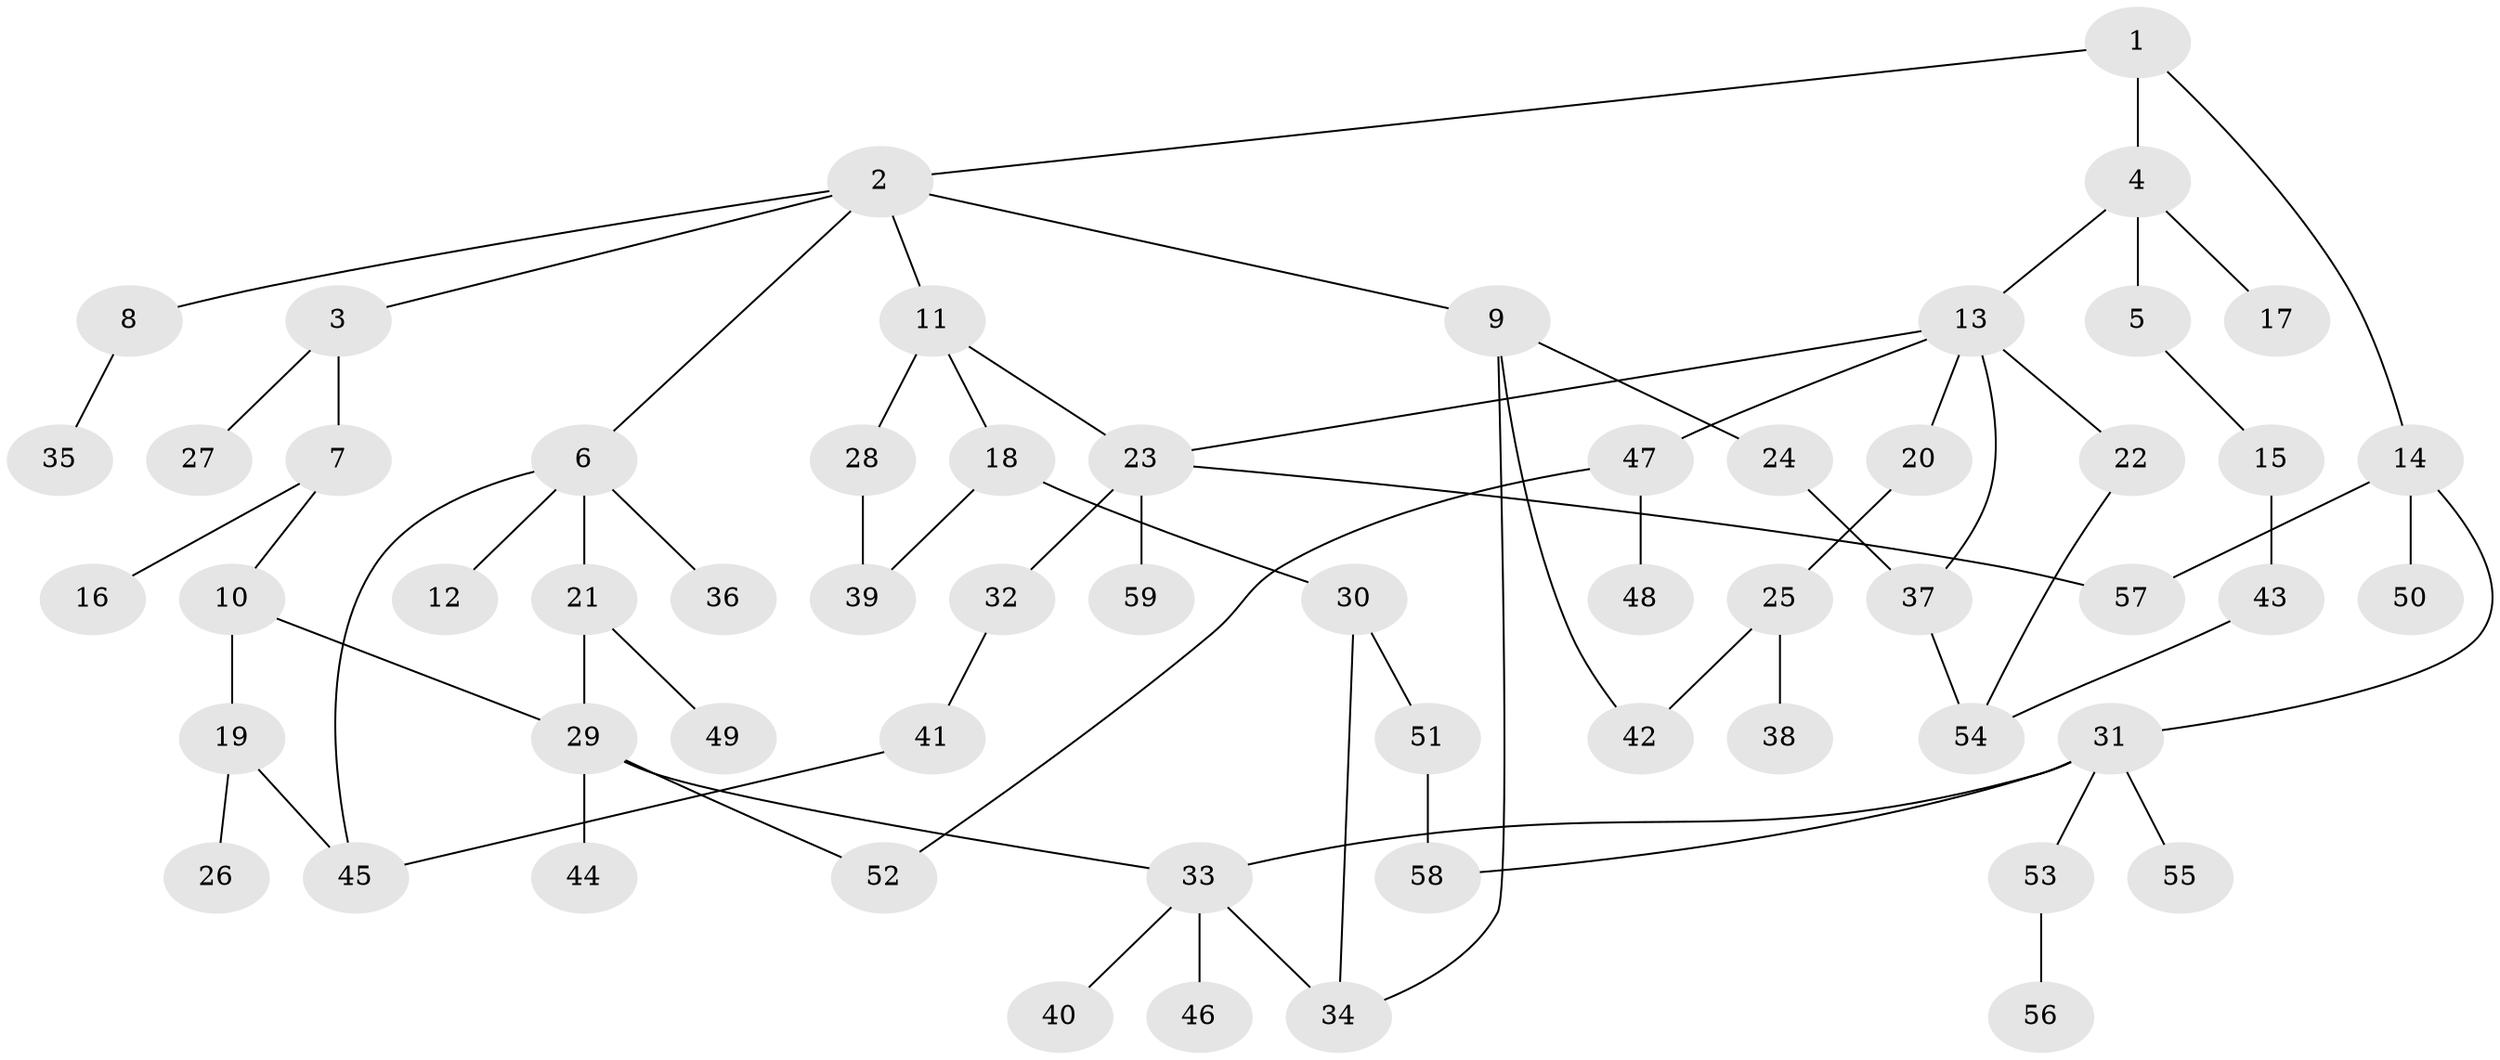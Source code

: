 // Generated by graph-tools (version 1.1) at 2025/25/03/09/25 03:25:33]
// undirected, 59 vertices, 73 edges
graph export_dot {
graph [start="1"]
  node [color=gray90,style=filled];
  1;
  2;
  3;
  4;
  5;
  6;
  7;
  8;
  9;
  10;
  11;
  12;
  13;
  14;
  15;
  16;
  17;
  18;
  19;
  20;
  21;
  22;
  23;
  24;
  25;
  26;
  27;
  28;
  29;
  30;
  31;
  32;
  33;
  34;
  35;
  36;
  37;
  38;
  39;
  40;
  41;
  42;
  43;
  44;
  45;
  46;
  47;
  48;
  49;
  50;
  51;
  52;
  53;
  54;
  55;
  56;
  57;
  58;
  59;
  1 -- 2;
  1 -- 4;
  1 -- 14;
  2 -- 3;
  2 -- 6;
  2 -- 8;
  2 -- 9;
  2 -- 11;
  3 -- 7;
  3 -- 27;
  4 -- 5;
  4 -- 13;
  4 -- 17;
  5 -- 15;
  6 -- 12;
  6 -- 21;
  6 -- 36;
  6 -- 45;
  7 -- 10;
  7 -- 16;
  8 -- 35;
  9 -- 24;
  9 -- 34;
  9 -- 42;
  10 -- 19;
  10 -- 29;
  11 -- 18;
  11 -- 23;
  11 -- 28;
  13 -- 20;
  13 -- 22;
  13 -- 37;
  13 -- 47;
  13 -- 23;
  14 -- 31;
  14 -- 50;
  14 -- 57;
  15 -- 43;
  18 -- 30;
  18 -- 39;
  19 -- 26;
  19 -- 45;
  20 -- 25;
  21 -- 49;
  21 -- 29;
  22 -- 54;
  23 -- 32;
  23 -- 59;
  23 -- 57;
  24 -- 37;
  25 -- 38;
  25 -- 42;
  28 -- 39;
  29 -- 33;
  29 -- 44;
  29 -- 52;
  30 -- 51;
  30 -- 34;
  31 -- 53;
  31 -- 55;
  31 -- 33;
  31 -- 58;
  32 -- 41;
  33 -- 40;
  33 -- 46;
  33 -- 34;
  37 -- 54;
  41 -- 45;
  43 -- 54;
  47 -- 48;
  47 -- 52;
  51 -- 58;
  53 -- 56;
}
